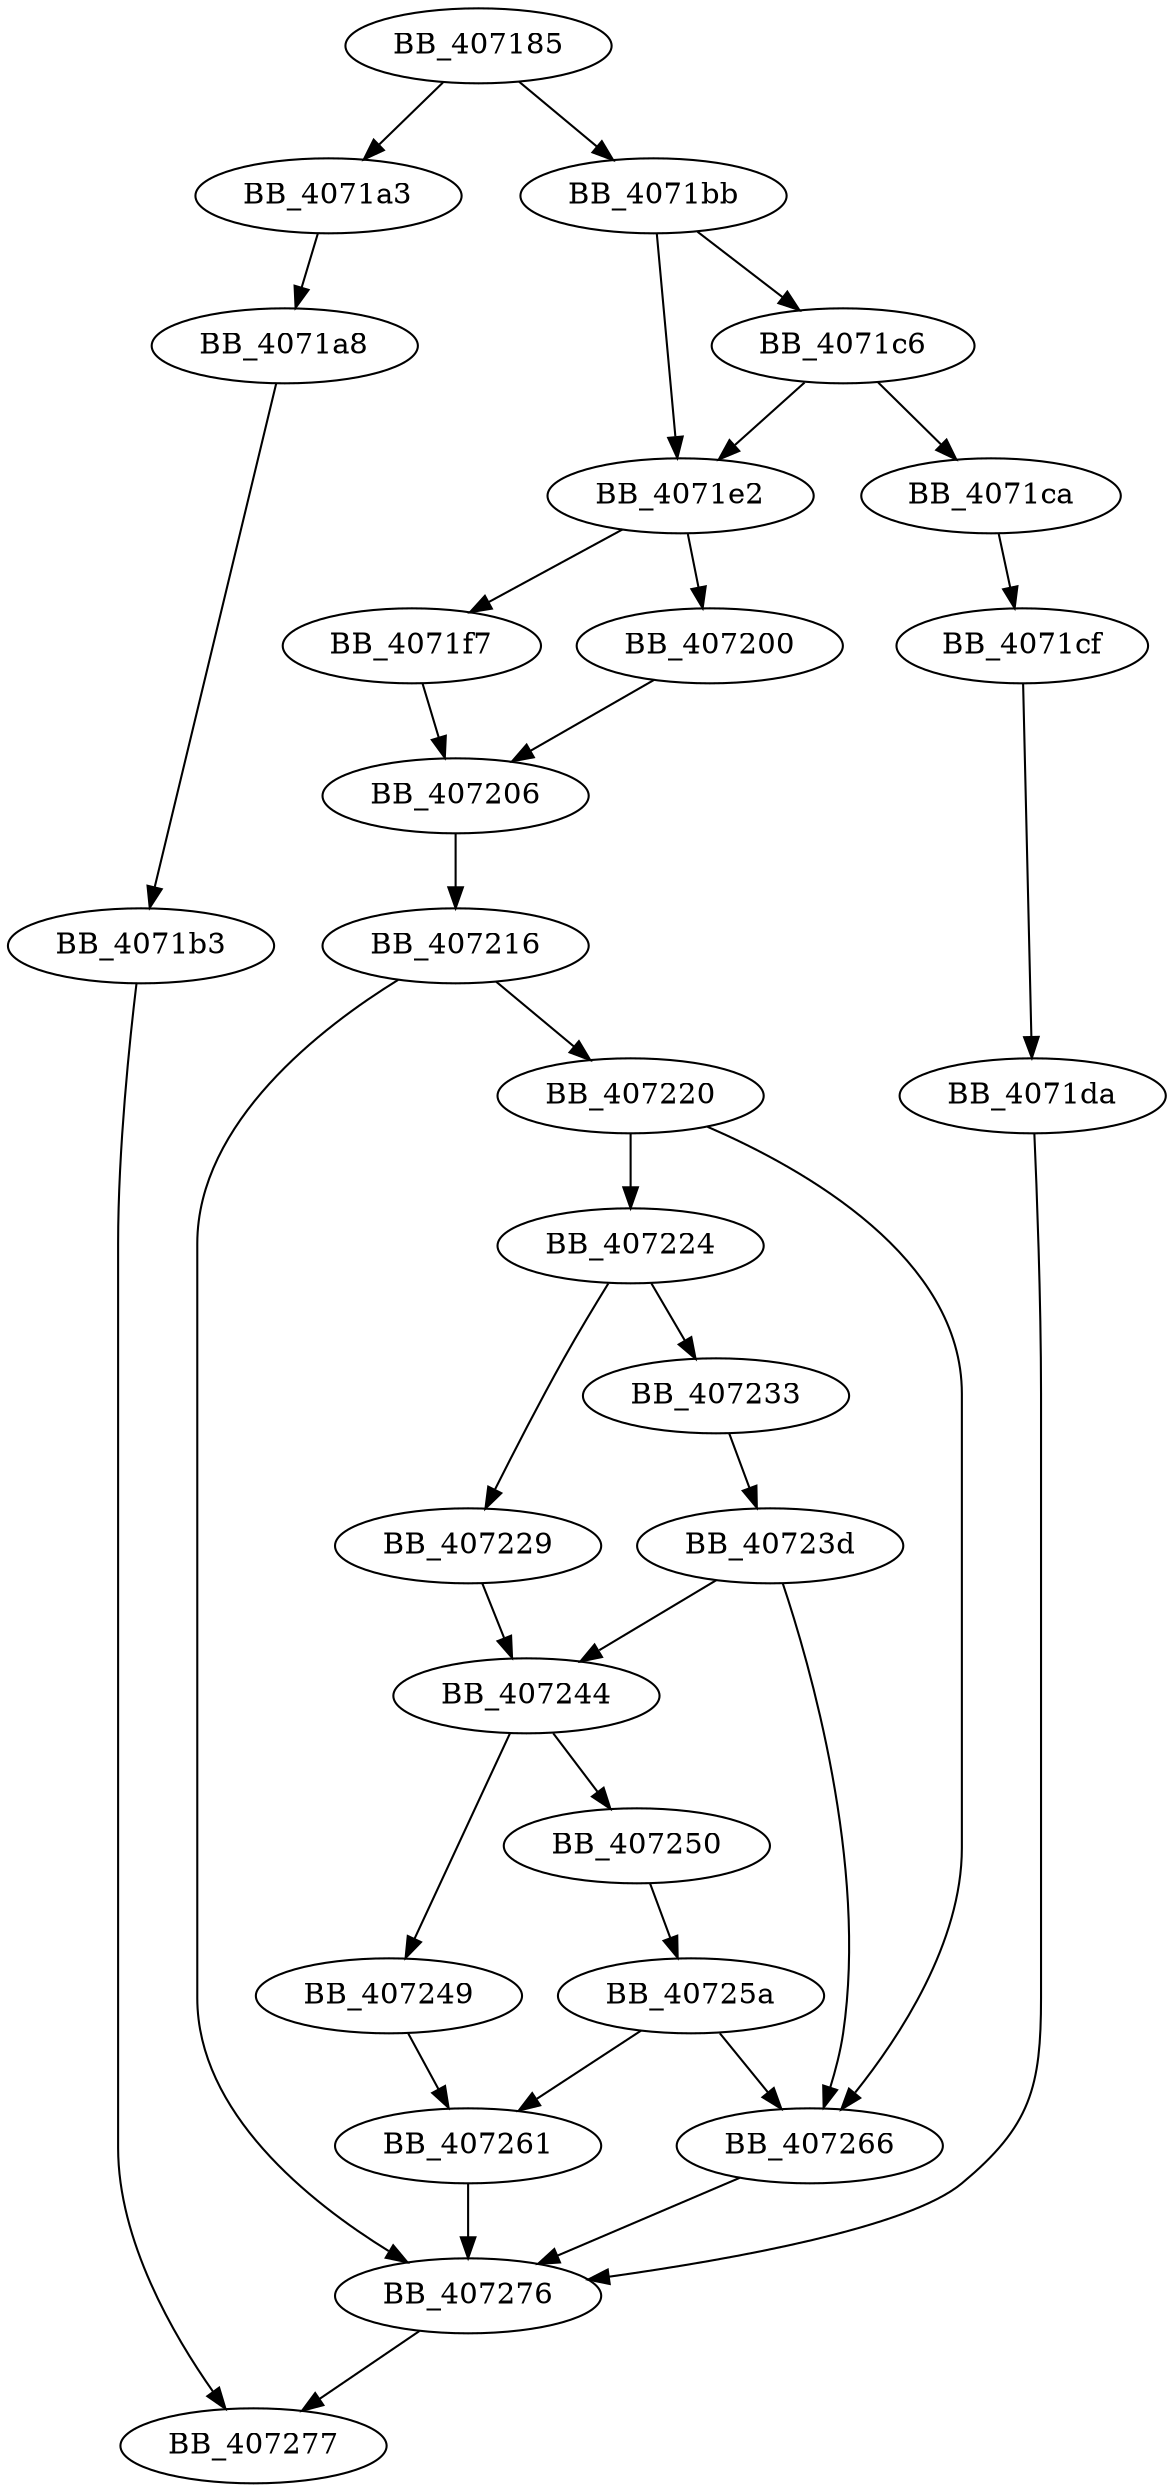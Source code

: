 DiGraph __vswprintf_helper{
BB_407185->BB_4071a3
BB_407185->BB_4071bb
BB_4071a3->BB_4071a8
BB_4071a8->BB_4071b3
BB_4071b3->BB_407277
BB_4071bb->BB_4071c6
BB_4071bb->BB_4071e2
BB_4071c6->BB_4071ca
BB_4071c6->BB_4071e2
BB_4071ca->BB_4071cf
BB_4071cf->BB_4071da
BB_4071da->BB_407276
BB_4071e2->BB_4071f7
BB_4071e2->BB_407200
BB_4071f7->BB_407206
BB_407200->BB_407206
BB_407206->BB_407216
BB_407216->BB_407220
BB_407216->BB_407276
BB_407220->BB_407224
BB_407220->BB_407266
BB_407224->BB_407229
BB_407224->BB_407233
BB_407229->BB_407244
BB_407233->BB_40723d
BB_40723d->BB_407244
BB_40723d->BB_407266
BB_407244->BB_407249
BB_407244->BB_407250
BB_407249->BB_407261
BB_407250->BB_40725a
BB_40725a->BB_407261
BB_40725a->BB_407266
BB_407261->BB_407276
BB_407266->BB_407276
BB_407276->BB_407277
}
